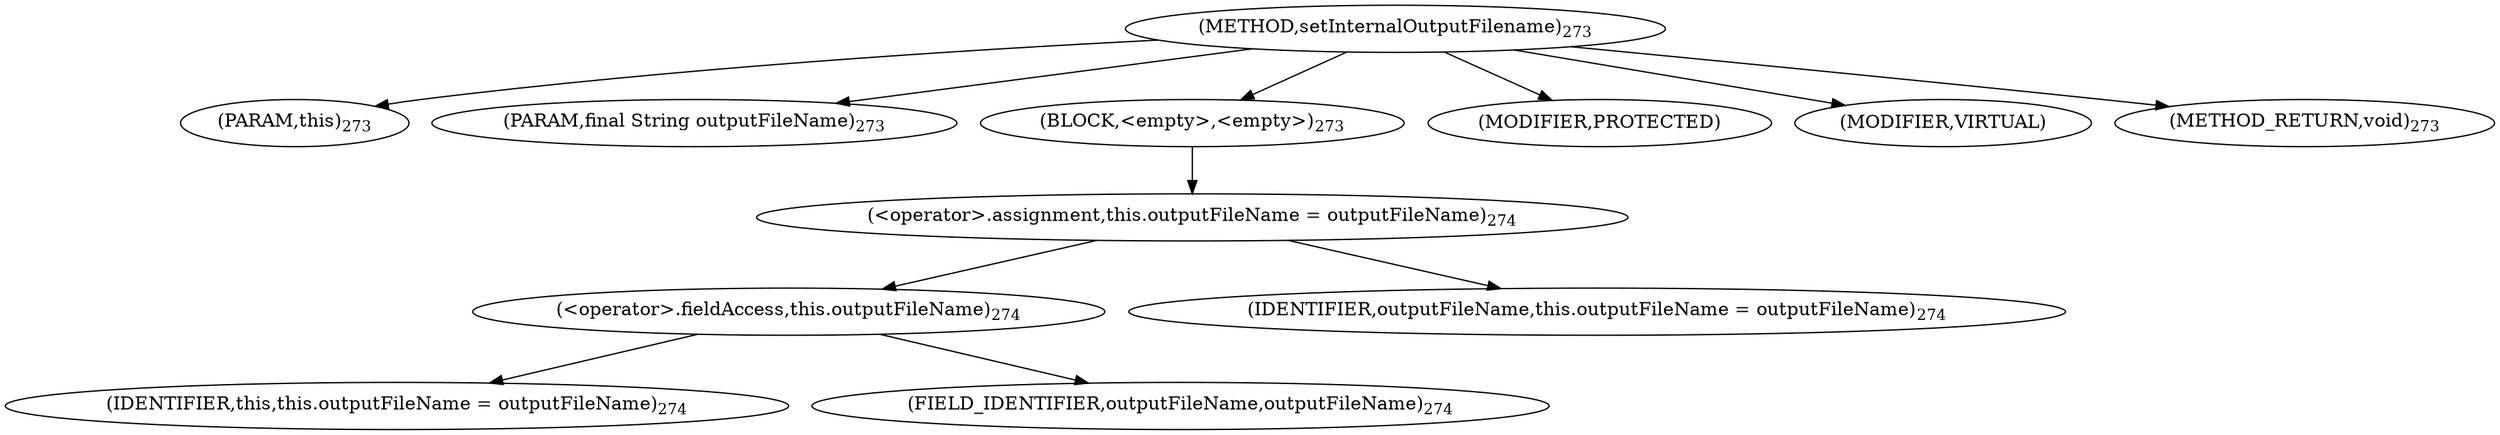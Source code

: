 digraph "setInternalOutputFilename" {  
"445" [label = <(METHOD,setInternalOutputFilename)<SUB>273</SUB>> ]
"41" [label = <(PARAM,this)<SUB>273</SUB>> ]
"446" [label = <(PARAM,final String outputFileName)<SUB>273</SUB>> ]
"447" [label = <(BLOCK,&lt;empty&gt;,&lt;empty&gt;)<SUB>273</SUB>> ]
"448" [label = <(&lt;operator&gt;.assignment,this.outputFileName = outputFileName)<SUB>274</SUB>> ]
"449" [label = <(&lt;operator&gt;.fieldAccess,this.outputFileName)<SUB>274</SUB>> ]
"40" [label = <(IDENTIFIER,this,this.outputFileName = outputFileName)<SUB>274</SUB>> ]
"450" [label = <(FIELD_IDENTIFIER,outputFileName,outputFileName)<SUB>274</SUB>> ]
"451" [label = <(IDENTIFIER,outputFileName,this.outputFileName = outputFileName)<SUB>274</SUB>> ]
"452" [label = <(MODIFIER,PROTECTED)> ]
"453" [label = <(MODIFIER,VIRTUAL)> ]
"454" [label = <(METHOD_RETURN,void)<SUB>273</SUB>> ]
  "445" -> "41" 
  "445" -> "446" 
  "445" -> "447" 
  "445" -> "452" 
  "445" -> "453" 
  "445" -> "454" 
  "447" -> "448" 
  "448" -> "449" 
  "448" -> "451" 
  "449" -> "40" 
  "449" -> "450" 
}
